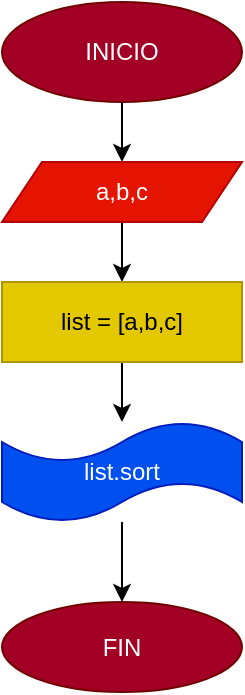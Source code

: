 <mxfile>
    <diagram id="K_xzJLtJ3xxfaLpa4o6n" name="Página-1">
        <mxGraphModel dx="592" dy="365" grid="1" gridSize="10" guides="1" tooltips="1" connect="1" arrows="1" fold="1" page="1" pageScale="1" pageWidth="827" pageHeight="1169" math="0" shadow="0">
            <root>
                <mxCell id="0"/>
                <mxCell id="1" parent="0"/>
                <mxCell id="4" value="" style="edgeStyle=none;html=1;" edge="1" parent="1" source="2" target="3">
                    <mxGeometry relative="1" as="geometry"/>
                </mxCell>
                <mxCell id="2" value="INICIO" style="ellipse;whiteSpace=wrap;html=1;fillColor=#a20025;fontColor=#ffffff;strokeColor=#6F0000;" vertex="1" parent="1">
                    <mxGeometry x="294" y="90" width="120" height="50" as="geometry"/>
                </mxCell>
                <mxCell id="6" value="" style="edgeStyle=none;html=1;" edge="1" parent="1" source="3" target="5">
                    <mxGeometry relative="1" as="geometry"/>
                </mxCell>
                <mxCell id="3" value="a,b,c" style="shape=parallelogram;perimeter=parallelogramPerimeter;whiteSpace=wrap;html=1;fixedSize=1;fillColor=#e51400;fontColor=#ffffff;strokeColor=#B20000;" vertex="1" parent="1">
                    <mxGeometry x="294" y="170" width="120" height="30" as="geometry"/>
                </mxCell>
                <mxCell id="8" value="" style="edgeStyle=none;html=1;" edge="1" parent="1" source="5">
                    <mxGeometry relative="1" as="geometry">
                        <mxPoint x="354" y="300" as="targetPoint"/>
                    </mxGeometry>
                </mxCell>
                <mxCell id="5" value="list = [a,b,c]" style="whiteSpace=wrap;html=1;fillColor=#e3c800;fontColor=#000000;strokeColor=#B09500;" vertex="1" parent="1">
                    <mxGeometry x="294" y="230" width="120" height="40" as="geometry"/>
                </mxCell>
                <mxCell id="14" value="" style="edgeStyle=none;html=1;" edge="1" parent="1" source="12" target="13">
                    <mxGeometry relative="1" as="geometry"/>
                </mxCell>
                <mxCell id="12" value="list.sort" style="shape=tape;whiteSpace=wrap;html=1;fillColor=#0050ef;fontColor=#ffffff;strokeColor=#001DBC;" vertex="1" parent="1">
                    <mxGeometry x="294" y="300" width="120" height="50" as="geometry"/>
                </mxCell>
                <mxCell id="13" value="FIN" style="ellipse;whiteSpace=wrap;html=1;fillColor=#a20025;fontColor=#ffffff;strokeColor=#6F0000;" vertex="1" parent="1">
                    <mxGeometry x="294" y="390" width="120" height="45" as="geometry"/>
                </mxCell>
            </root>
        </mxGraphModel>
    </diagram>
</mxfile>